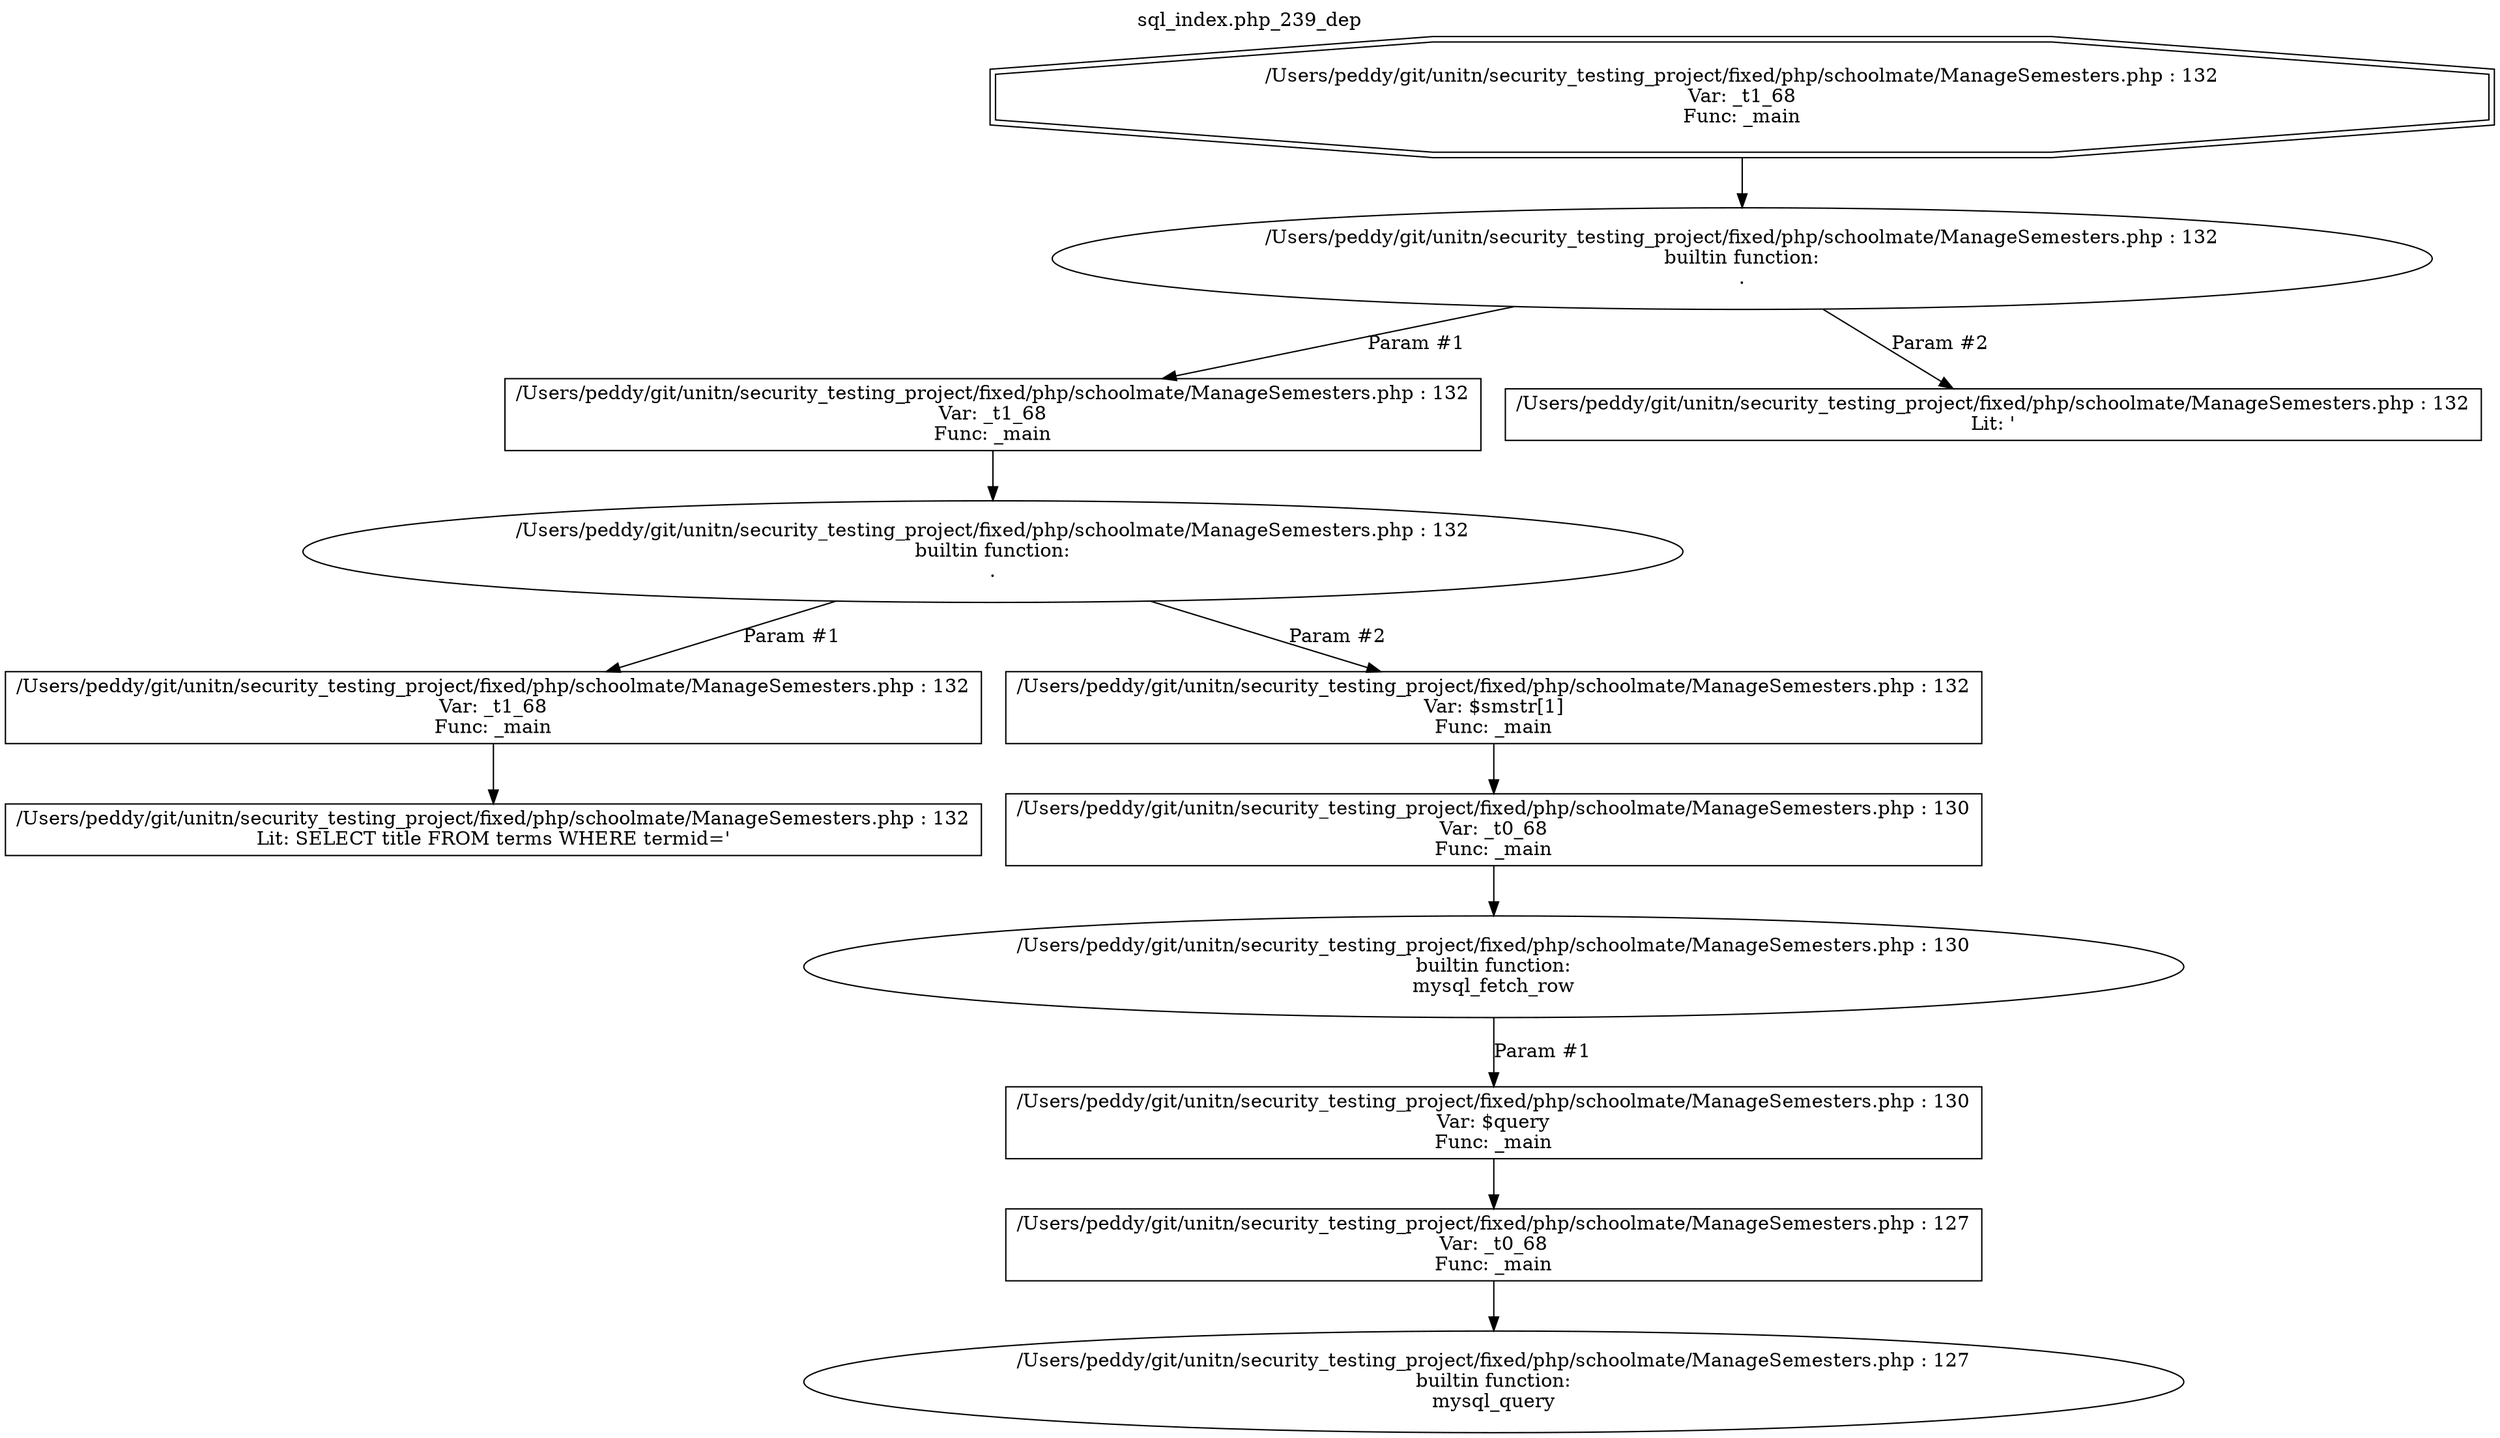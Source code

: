 digraph cfg {
  label="sql_index.php_239_dep";
  labelloc=t;
  n1 [shape=doubleoctagon, label="/Users/peddy/git/unitn/security_testing_project/fixed/php/schoolmate/ManageSemesters.php : 132\nVar: _t1_68\nFunc: _main\n"];
  n2 [shape=ellipse, label="/Users/peddy/git/unitn/security_testing_project/fixed/php/schoolmate/ManageSemesters.php : 132\nbuiltin function:\n.\n"];
  n3 [shape=box, label="/Users/peddy/git/unitn/security_testing_project/fixed/php/schoolmate/ManageSemesters.php : 132\nVar: _t1_68\nFunc: _main\n"];
  n4 [shape=ellipse, label="/Users/peddy/git/unitn/security_testing_project/fixed/php/schoolmate/ManageSemesters.php : 132\nbuiltin function:\n.\n"];
  n5 [shape=box, label="/Users/peddy/git/unitn/security_testing_project/fixed/php/schoolmate/ManageSemesters.php : 132\nVar: _t1_68\nFunc: _main\n"];
  n6 [shape=box, label="/Users/peddy/git/unitn/security_testing_project/fixed/php/schoolmate/ManageSemesters.php : 132\nLit: SELECT title FROM terms WHERE termid='\n"];
  n7 [shape=box, label="/Users/peddy/git/unitn/security_testing_project/fixed/php/schoolmate/ManageSemesters.php : 132\nVar: $smstr[1]\nFunc: _main\n"];
  n8 [shape=box, label="/Users/peddy/git/unitn/security_testing_project/fixed/php/schoolmate/ManageSemesters.php : 130\nVar: _t0_68\nFunc: _main\n"];
  n9 [shape=ellipse, label="/Users/peddy/git/unitn/security_testing_project/fixed/php/schoolmate/ManageSemesters.php : 130\nbuiltin function:\nmysql_fetch_row\n"];
  n10 [shape=box, label="/Users/peddy/git/unitn/security_testing_project/fixed/php/schoolmate/ManageSemesters.php : 130\nVar: $query\nFunc: _main\n"];
  n11 [shape=box, label="/Users/peddy/git/unitn/security_testing_project/fixed/php/schoolmate/ManageSemesters.php : 127\nVar: _t0_68\nFunc: _main\n"];
  n12 [shape=ellipse, label="/Users/peddy/git/unitn/security_testing_project/fixed/php/schoolmate/ManageSemesters.php : 127\nbuiltin function:\nmysql_query\n"];
  n13 [shape=box, label="/Users/peddy/git/unitn/security_testing_project/fixed/php/schoolmate/ManageSemesters.php : 132\nLit: '\n"];
  n1 -> n2;
  n3 -> n4;
  n5 -> n6;
  n4 -> n5[label="Param #1"];
  n4 -> n7[label="Param #2"];
  n8 -> n9;
  n11 -> n12;
  n10 -> n11;
  n9 -> n10[label="Param #1"];
  n7 -> n8;
  n2 -> n3[label="Param #1"];
  n2 -> n13[label="Param #2"];
}
